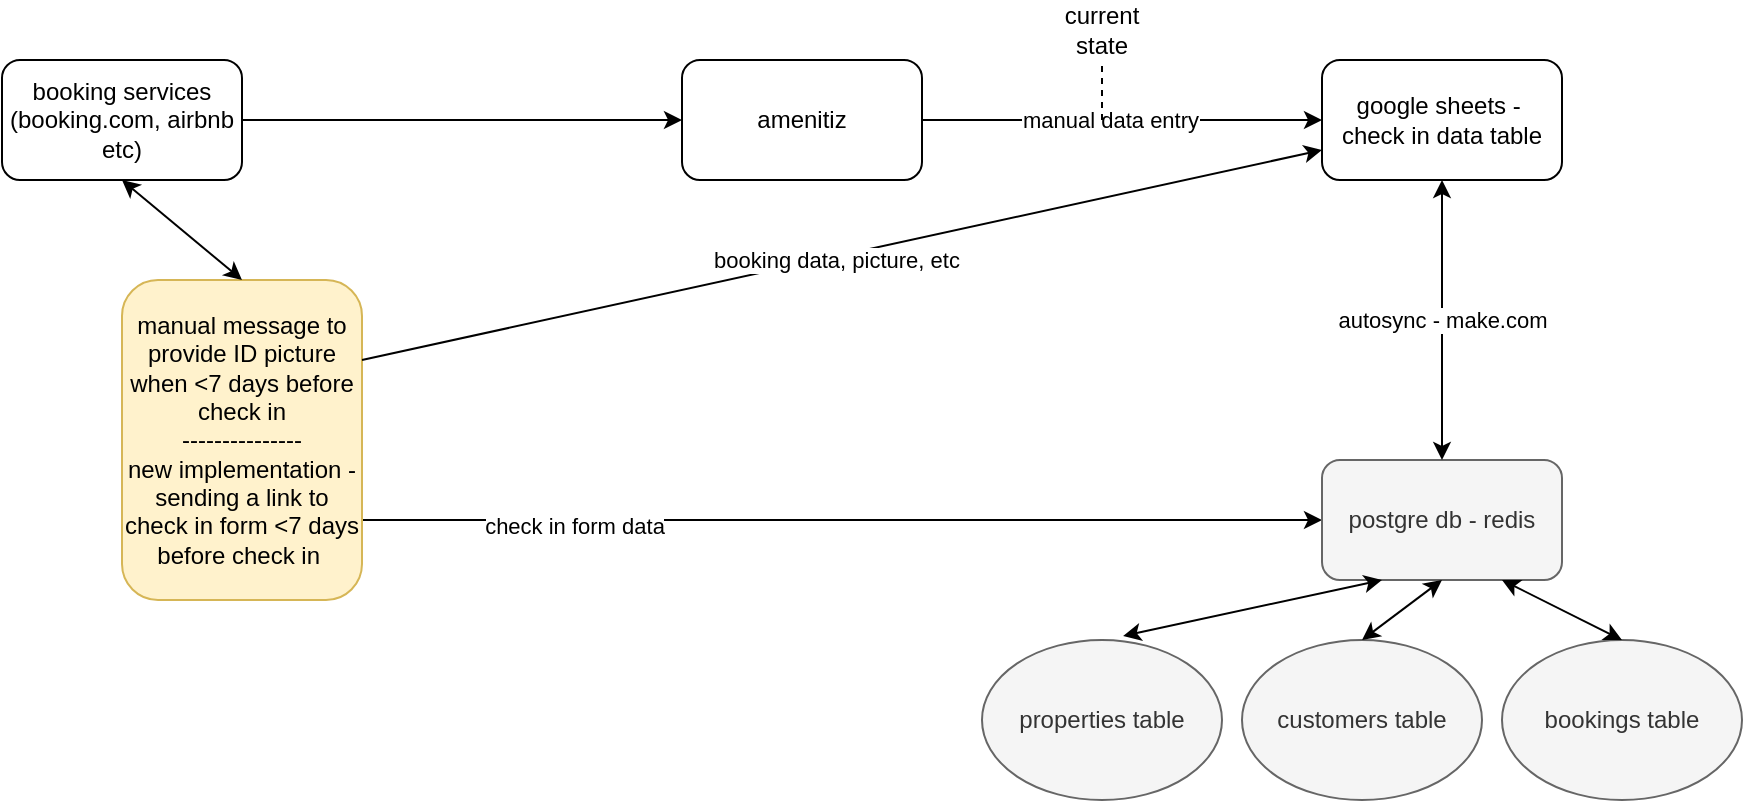 <mxfile version="24.8.4">
  <diagram name="Page-1" id="CjwbPszkZYkxBRcyUSa-">
    <mxGraphModel dx="1006" dy="653" grid="1" gridSize="10" guides="1" tooltips="1" connect="1" arrows="1" fold="1" page="1" pageScale="1" pageWidth="827" pageHeight="1169" math="0" shadow="0">
      <root>
        <mxCell id="0" />
        <mxCell id="1" parent="0" />
        <mxCell id="yZxK96ELVx-87OIl5haH-2" value="booking services (booking.com, airbnb etc)" style="rounded=1;whiteSpace=wrap;html=1;" vertex="1" parent="1">
          <mxGeometry x="20" y="50" width="120" height="60" as="geometry" />
        </mxCell>
        <mxCell id="yZxK96ELVx-87OIl5haH-4" value="amenitiz" style="rounded=1;whiteSpace=wrap;html=1;" vertex="1" parent="1">
          <mxGeometry x="360" y="50" width="120" height="60" as="geometry" />
        </mxCell>
        <mxCell id="yZxK96ELVx-87OIl5haH-5" value="" style="endArrow=classic;html=1;rounded=0;exitX=1;exitY=0.5;exitDx=0;exitDy=0;entryX=0;entryY=0.5;entryDx=0;entryDy=0;" edge="1" parent="1" source="yZxK96ELVx-87OIl5haH-2" target="yZxK96ELVx-87OIl5haH-4">
          <mxGeometry width="50" height="50" relative="1" as="geometry">
            <mxPoint x="390" y="360" as="sourcePoint" />
            <mxPoint x="440" y="310" as="targetPoint" />
          </mxGeometry>
        </mxCell>
        <mxCell id="yZxK96ELVx-87OIl5haH-7" value="google sheets -&amp;nbsp;&lt;div&gt;check in data table&lt;/div&gt;" style="rounded=1;whiteSpace=wrap;html=1;" vertex="1" parent="1">
          <mxGeometry x="680" y="50" width="120" height="60" as="geometry" />
        </mxCell>
        <mxCell id="yZxK96ELVx-87OIl5haH-10" value="" style="endArrow=classic;html=1;rounded=0;exitX=1;exitY=0.5;exitDx=0;exitDy=0;entryX=0;entryY=0.5;entryDx=0;entryDy=0;" edge="1" parent="1" source="yZxK96ELVx-87OIl5haH-4" target="yZxK96ELVx-87OIl5haH-7">
          <mxGeometry width="50" height="50" relative="1" as="geometry">
            <mxPoint x="390" y="360" as="sourcePoint" />
            <mxPoint x="440" y="310" as="targetPoint" />
          </mxGeometry>
        </mxCell>
        <mxCell id="yZxK96ELVx-87OIl5haH-11" value="manual data entry" style="edgeLabel;html=1;align=center;verticalAlign=middle;resizable=0;points=[];" vertex="1" connectable="0" parent="yZxK96ELVx-87OIl5haH-10">
          <mxGeometry x="-0.225" y="1" relative="1" as="geometry">
            <mxPoint x="16" y="1" as="offset" />
          </mxGeometry>
        </mxCell>
        <mxCell id="yZxK96ELVx-87OIl5haH-22" style="edgeStyle=orthogonalEdgeStyle;rounded=0;orthogonalLoop=1;jettySize=auto;html=1;exitX=1;exitY=0.75;exitDx=0;exitDy=0;entryX=0;entryY=0.5;entryDx=0;entryDy=0;" edge="1" parent="1" source="yZxK96ELVx-87OIl5haH-12" target="yZxK96ELVx-87OIl5haH-18">
          <mxGeometry relative="1" as="geometry" />
        </mxCell>
        <mxCell id="yZxK96ELVx-87OIl5haH-23" value="check in form data" style="edgeLabel;html=1;align=center;verticalAlign=middle;resizable=0;points=[];" vertex="1" connectable="0" parent="yZxK96ELVx-87OIl5haH-22">
          <mxGeometry x="-0.56" y="-2" relative="1" as="geometry">
            <mxPoint y="1" as="offset" />
          </mxGeometry>
        </mxCell>
        <mxCell id="yZxK96ELVx-87OIl5haH-12" value="manual message to provide ID picture when &amp;lt;7 days before check in&lt;div&gt;---------------&lt;div&gt;new implementation - sending a link to check in form &amp;lt;7 days before check in&amp;nbsp;&lt;/div&gt;&lt;/div&gt;" style="rounded=1;whiteSpace=wrap;html=1;fillColor=#fff2cc;strokeColor=#d6b656;" vertex="1" parent="1">
          <mxGeometry x="80" y="160" width="120" height="160" as="geometry" />
        </mxCell>
        <mxCell id="yZxK96ELVx-87OIl5haH-13" value="" style="endArrow=classic;startArrow=classic;html=1;rounded=0;exitX=0.5;exitY=1;exitDx=0;exitDy=0;entryX=0.5;entryY=0;entryDx=0;entryDy=0;" edge="1" parent="1" source="yZxK96ELVx-87OIl5haH-2" target="yZxK96ELVx-87OIl5haH-12">
          <mxGeometry width="50" height="50" relative="1" as="geometry">
            <mxPoint x="390" y="360" as="sourcePoint" />
            <mxPoint x="440" y="310" as="targetPoint" />
          </mxGeometry>
        </mxCell>
        <mxCell id="yZxK96ELVx-87OIl5haH-14" value="" style="endArrow=classic;html=1;rounded=0;exitX=1;exitY=0.25;exitDx=0;exitDy=0;entryX=0;entryY=0.75;entryDx=0;entryDy=0;" edge="1" parent="1" source="yZxK96ELVx-87OIl5haH-12" target="yZxK96ELVx-87OIl5haH-7">
          <mxGeometry width="50" height="50" relative="1" as="geometry">
            <mxPoint x="390" y="360" as="sourcePoint" />
            <mxPoint x="440" y="310" as="targetPoint" />
          </mxGeometry>
        </mxCell>
        <mxCell id="yZxK96ELVx-87OIl5haH-24" value="booking data, picture, etc" style="edgeLabel;html=1;align=center;verticalAlign=middle;resizable=0;points=[];" vertex="1" connectable="0" parent="yZxK96ELVx-87OIl5haH-14">
          <mxGeometry x="-0.015" y="-2" relative="1" as="geometry">
            <mxPoint as="offset" />
          </mxGeometry>
        </mxCell>
        <mxCell id="yZxK96ELVx-87OIl5haH-18" value="postgre db - redis" style="rounded=1;whiteSpace=wrap;html=1;fillColor=#f5f5f5;fontColor=#333333;strokeColor=#666666;" vertex="1" parent="1">
          <mxGeometry x="680" y="250" width="120" height="60" as="geometry" />
        </mxCell>
        <mxCell id="yZxK96ELVx-87OIl5haH-19" value="" style="endArrow=classic;startArrow=classic;html=1;rounded=0;entryX=0.5;entryY=1;entryDx=0;entryDy=0;exitX=0.5;exitY=0;exitDx=0;exitDy=0;" edge="1" parent="1" source="yZxK96ELVx-87OIl5haH-18" target="yZxK96ELVx-87OIl5haH-7">
          <mxGeometry width="50" height="50" relative="1" as="geometry">
            <mxPoint x="390" y="360" as="sourcePoint" />
            <mxPoint x="440" y="310" as="targetPoint" />
          </mxGeometry>
        </mxCell>
        <mxCell id="yZxK96ELVx-87OIl5haH-20" value="autosync - make.com" style="edgeLabel;html=1;align=center;verticalAlign=middle;resizable=0;points=[];" vertex="1" connectable="0" parent="yZxK96ELVx-87OIl5haH-19">
          <mxGeometry relative="1" as="geometry">
            <mxPoint as="offset" />
          </mxGeometry>
        </mxCell>
        <mxCell id="yZxK96ELVx-87OIl5haH-26" value="current state" style="text;html=1;align=center;verticalAlign=middle;whiteSpace=wrap;rounded=0;" vertex="1" parent="1">
          <mxGeometry x="540" y="20" width="60" height="30" as="geometry" />
        </mxCell>
        <mxCell id="yZxK96ELVx-87OIl5haH-28" value="" style="endArrow=none;dashed=1;html=1;rounded=0;" edge="1" parent="1" target="yZxK96ELVx-87OIl5haH-26">
          <mxGeometry width="50" height="50" relative="1" as="geometry">
            <mxPoint x="570" y="80" as="sourcePoint" />
            <mxPoint x="400" y="300" as="targetPoint" />
          </mxGeometry>
        </mxCell>
        <mxCell id="yZxK96ELVx-87OIl5haH-30" value="customers table" style="ellipse;whiteSpace=wrap;html=1;fillColor=#f5f5f5;fontColor=#333333;strokeColor=#666666;shadow=0;" vertex="1" parent="1">
          <mxGeometry x="640" y="340" width="120" height="80" as="geometry" />
        </mxCell>
        <mxCell id="yZxK96ELVx-87OIl5haH-31" value="bookings table" style="ellipse;whiteSpace=wrap;html=1;fillColor=#f5f5f5;fontColor=#333333;strokeColor=#666666;" vertex="1" parent="1">
          <mxGeometry x="770" y="340" width="120" height="80" as="geometry" />
        </mxCell>
        <mxCell id="yZxK96ELVx-87OIl5haH-32" value="properties table" style="ellipse;whiteSpace=wrap;html=1;fillColor=#f5f5f5;fontColor=#333333;strokeColor=#666666;" vertex="1" parent="1">
          <mxGeometry x="510" y="340" width="120" height="80" as="geometry" />
        </mxCell>
        <mxCell id="yZxK96ELVx-87OIl5haH-34" value="" style="endArrow=classic;startArrow=classic;html=1;rounded=0;entryX=0.25;entryY=1;entryDx=0;entryDy=0;exitX=0.588;exitY=-0.025;exitDx=0;exitDy=0;exitPerimeter=0;" edge="1" parent="1" source="yZxK96ELVx-87OIl5haH-32" target="yZxK96ELVx-87OIl5haH-18">
          <mxGeometry width="50" height="50" relative="1" as="geometry">
            <mxPoint x="580" y="330" as="sourcePoint" />
            <mxPoint x="480" y="340" as="targetPoint" />
          </mxGeometry>
        </mxCell>
        <mxCell id="yZxK96ELVx-87OIl5haH-35" value="" style="endArrow=classic;startArrow=classic;html=1;rounded=0;entryX=0.5;entryY=1;entryDx=0;entryDy=0;exitX=0.5;exitY=0;exitDx=0;exitDy=0;" edge="1" parent="1" source="yZxK96ELVx-87OIl5haH-30" target="yZxK96ELVx-87OIl5haH-18">
          <mxGeometry width="50" height="50" relative="1" as="geometry">
            <mxPoint x="350" y="350" as="sourcePoint" />
            <mxPoint x="400" y="300" as="targetPoint" />
          </mxGeometry>
        </mxCell>
        <mxCell id="yZxK96ELVx-87OIl5haH-36" value="" style="endArrow=classic;startArrow=classic;html=1;rounded=0;entryX=0.75;entryY=1;entryDx=0;entryDy=0;exitX=0.5;exitY=0;exitDx=0;exitDy=0;" edge="1" parent="1" source="yZxK96ELVx-87OIl5haH-31" target="yZxK96ELVx-87OIl5haH-18">
          <mxGeometry width="50" height="50" relative="1" as="geometry">
            <mxPoint x="350" y="350" as="sourcePoint" />
            <mxPoint x="400" y="300" as="targetPoint" />
          </mxGeometry>
        </mxCell>
      </root>
    </mxGraphModel>
  </diagram>
</mxfile>
